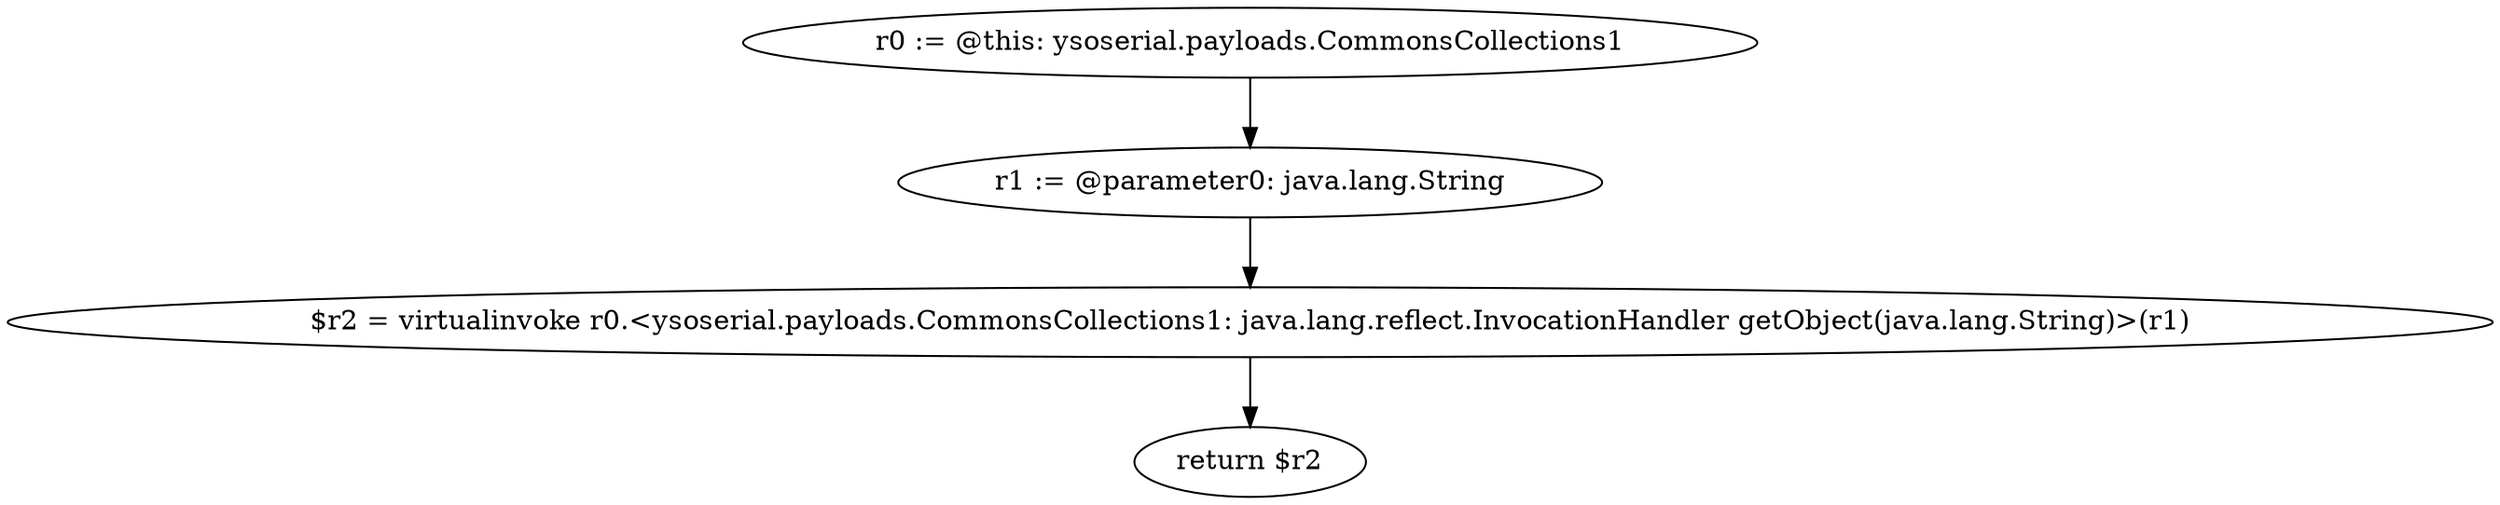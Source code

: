 digraph "unitGraph" {
    "r0 := @this: ysoserial.payloads.CommonsCollections1"
    "r1 := @parameter0: java.lang.String"
    "$r2 = virtualinvoke r0.<ysoserial.payloads.CommonsCollections1: java.lang.reflect.InvocationHandler getObject(java.lang.String)>(r1)"
    "return $r2"
    "r0 := @this: ysoserial.payloads.CommonsCollections1"->"r1 := @parameter0: java.lang.String";
    "r1 := @parameter0: java.lang.String"->"$r2 = virtualinvoke r0.<ysoserial.payloads.CommonsCollections1: java.lang.reflect.InvocationHandler getObject(java.lang.String)>(r1)";
    "$r2 = virtualinvoke r0.<ysoserial.payloads.CommonsCollections1: java.lang.reflect.InvocationHandler getObject(java.lang.String)>(r1)"->"return $r2";
}
